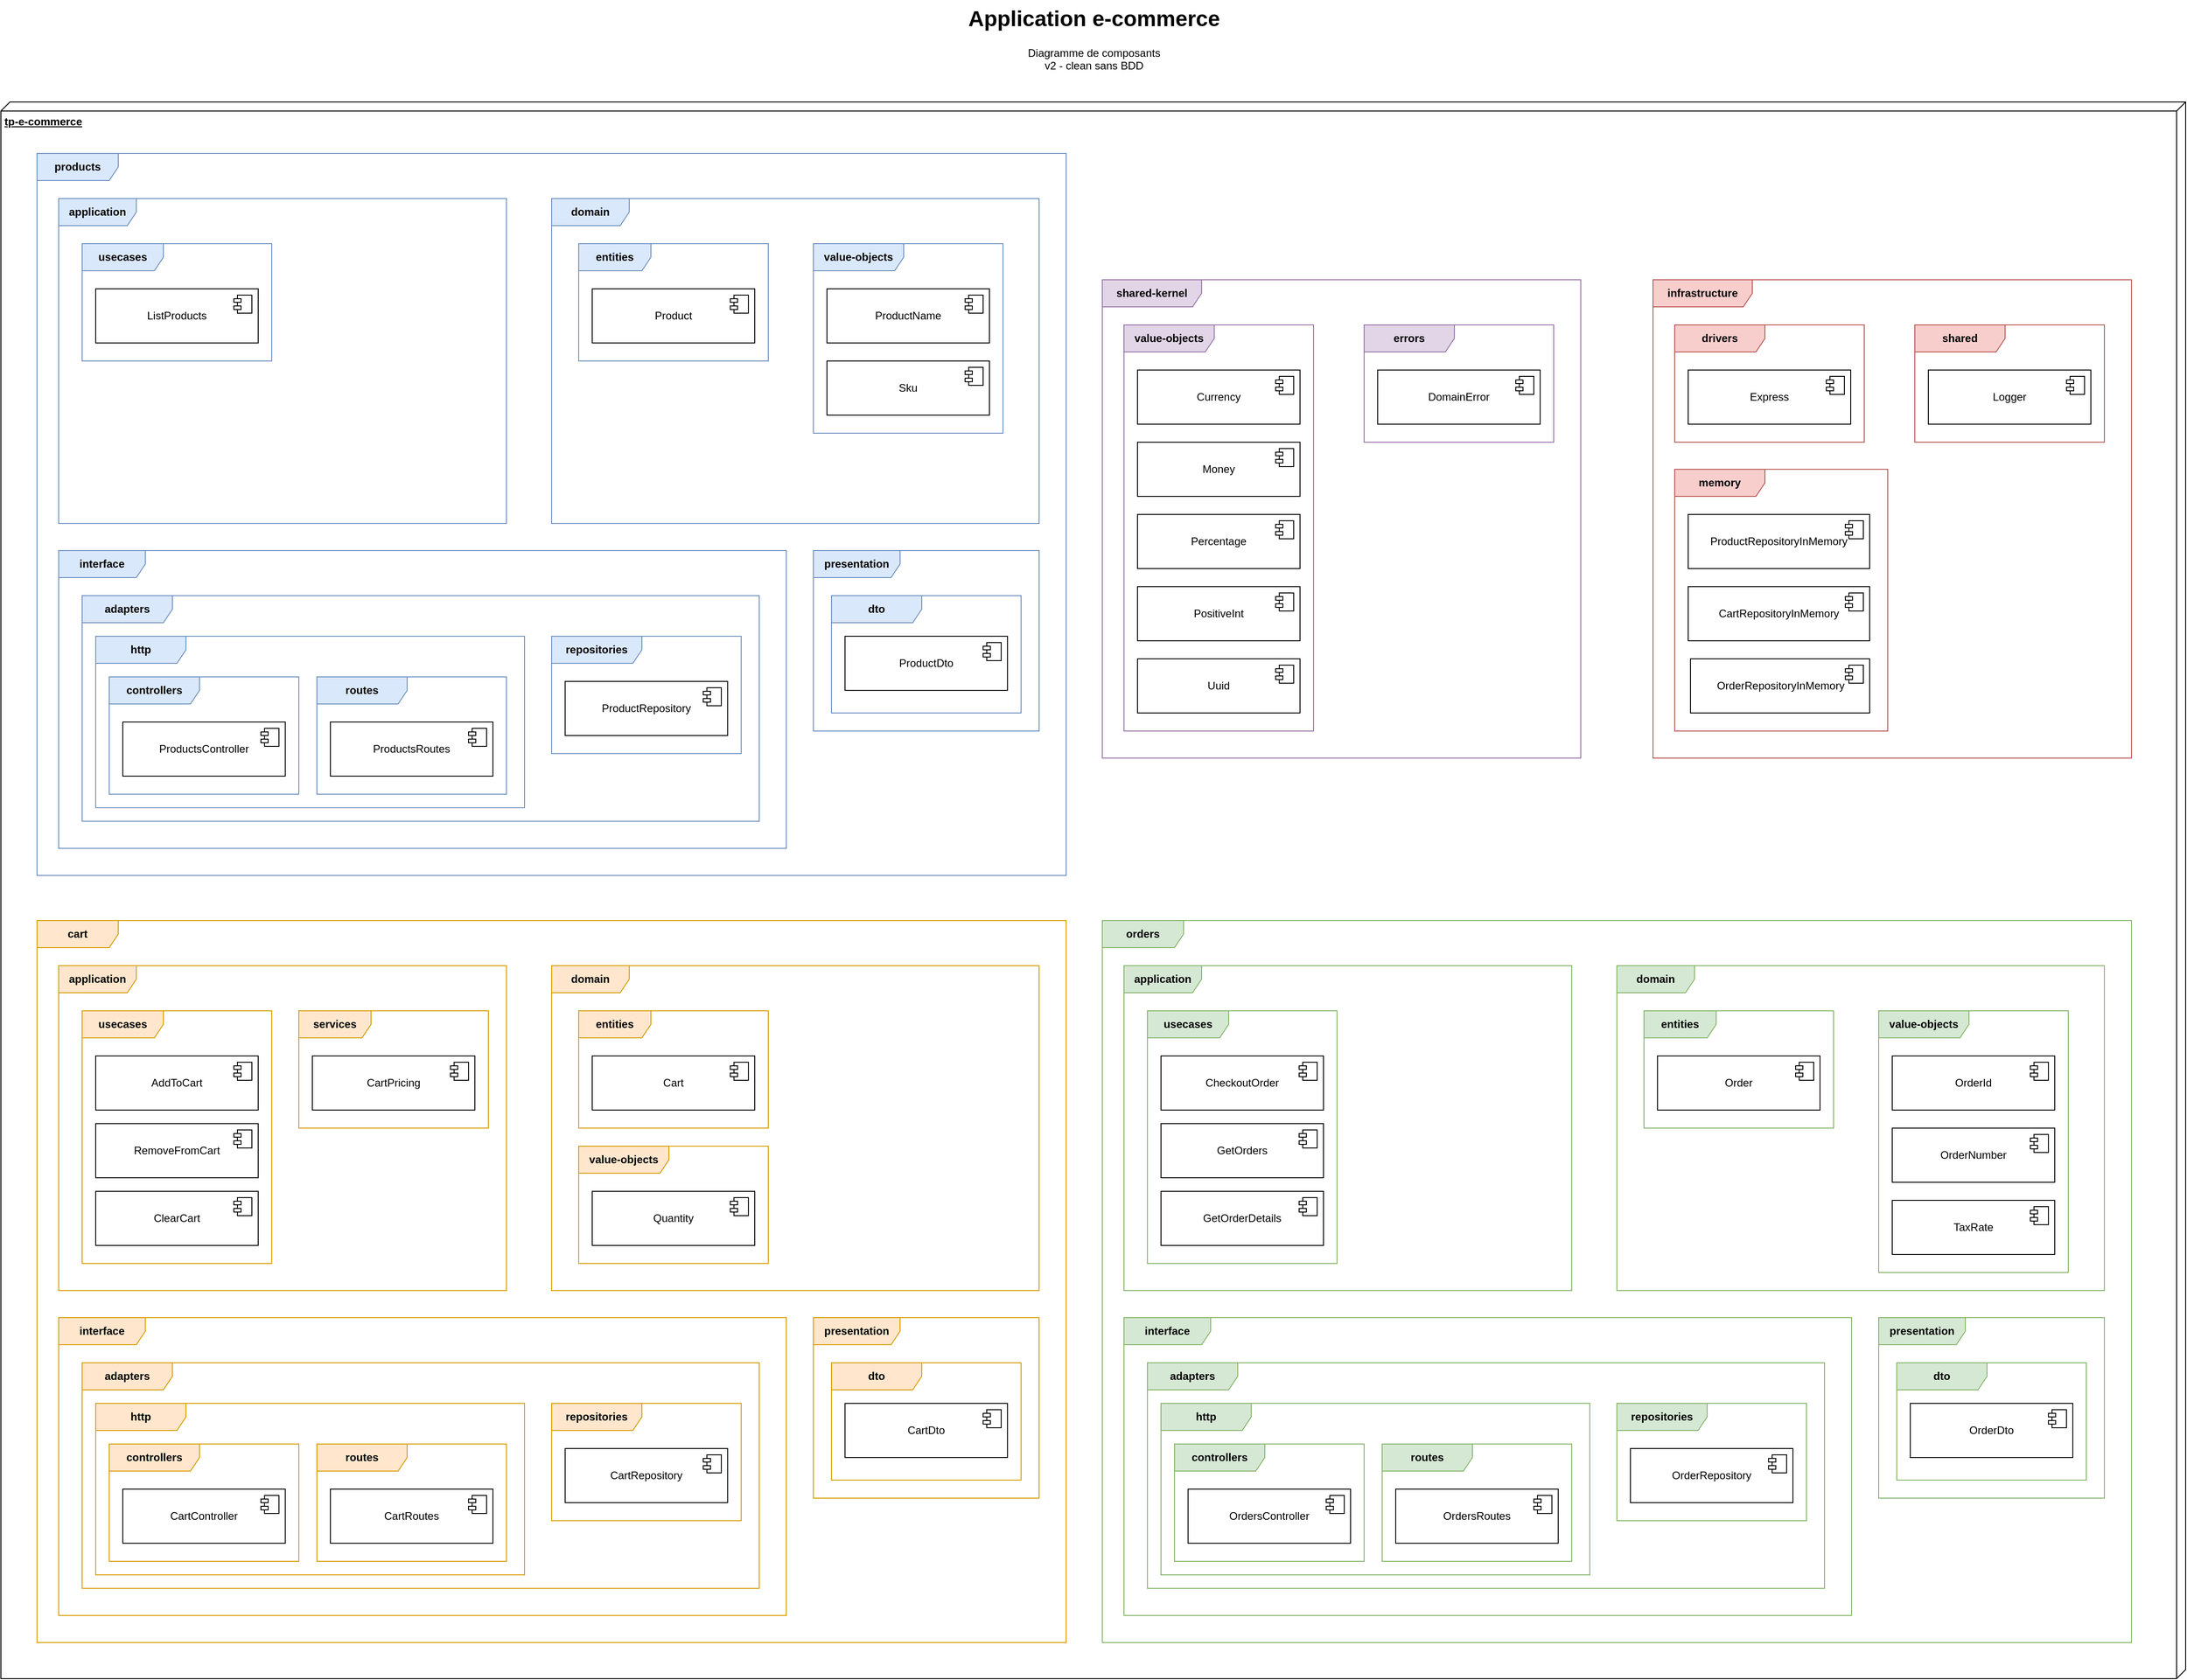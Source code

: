 <mxfile version="28.1.2">
  <diagram name="Page-1" id="_SwwrLTQsyD0Fj5lO8iF">
    <mxGraphModel dx="1527" dy="987" grid="1" gridSize="10" guides="1" tooltips="1" connect="1" arrows="1" fold="1" page="1" pageScale="1" pageWidth="827" pageHeight="1169" math="0" shadow="0">
      <root>
        <mxCell id="0" />
        <mxCell id="1" parent="0" />
        <mxCell id="7GvROdGBeF6tqrjPkgx6-1" value="&lt;h1 style=&quot;margin-top: 0px;&quot;&gt;Application e-commerce&lt;/h1&gt;&lt;p&gt;Diagramme de composants&lt;br&gt;v2 - clean sans BDD&lt;/p&gt;" style="text;html=1;whiteSpace=wrap;overflow=hidden;rounded=0;align=center;" parent="1" vertex="1">
          <mxGeometry x="1093" y="10" width="296" height="100" as="geometry" />
        </mxCell>
        <mxCell id="7GvROdGBeF6tqrjPkgx6-2" value="&lt;b&gt;tp-e-commerce&lt;/b&gt;" style="verticalAlign=top;align=left;spacingTop=8;spacingLeft=2;spacingRight=12;shape=cube;size=10;direction=south;fontStyle=4;html=1;whiteSpace=wrap;" parent="1" vertex="1">
          <mxGeometry x="30" y="123" width="2420" height="1747" as="geometry" />
        </mxCell>
        <mxCell id="7GvROdGBeF6tqrjPkgx6-5" value="&lt;b&gt;products&lt;/b&gt;" style="shape=umlFrame;whiteSpace=wrap;html=1;pointerEvents=0;width=90;height=30;fillColor=#dae8fc;strokeColor=#6c8ebf;" parent="1" vertex="1">
          <mxGeometry x="70" y="180" width="1140" height="800" as="geometry" />
        </mxCell>
        <mxCell id="7GvROdGBeF6tqrjPkgx6-41" value="&lt;b&gt;application&lt;/b&gt;" style="shape=umlFrame;whiteSpace=wrap;html=1;pointerEvents=0;width=86;height=30;fillColor=#dae8fc;strokeColor=#6c8ebf;" parent="1" vertex="1">
          <mxGeometry x="94" y="230" width="496" height="360" as="geometry" />
        </mxCell>
        <mxCell id="7GvROdGBeF6tqrjPkgx6-44" value="&lt;b&gt;usecases&lt;/b&gt;" style="shape=umlFrame;whiteSpace=wrap;html=1;pointerEvents=0;width=90;height=30;fillColor=#dae8fc;strokeColor=#6c8ebf;" parent="1" vertex="1">
          <mxGeometry x="120" y="280" width="210" height="130" as="geometry" />
        </mxCell>
        <mxCell id="7GvROdGBeF6tqrjPkgx6-53" value="ListProducts" style="html=1;dropTarget=0;whiteSpace=wrap;" parent="1" vertex="1">
          <mxGeometry x="135" y="330" width="180" height="60" as="geometry" />
        </mxCell>
        <mxCell id="7GvROdGBeF6tqrjPkgx6-54" value="" style="shape=module;jettyWidth=8;jettyHeight=4;" parent="7GvROdGBeF6tqrjPkgx6-53" vertex="1">
          <mxGeometry x="1" width="20" height="20" relative="1" as="geometry">
            <mxPoint x="-27" y="7" as="offset" />
          </mxGeometry>
        </mxCell>
        <mxCell id="OjcOxmT1LdW2MqjVC4tX-5" value="&lt;b&gt;domain&lt;/b&gt;" style="shape=umlFrame;whiteSpace=wrap;html=1;pointerEvents=0;width=86;height=30;fillColor=#dae8fc;strokeColor=#6c8ebf;" vertex="1" parent="1">
          <mxGeometry x="640" y="230" width="540" height="360" as="geometry" />
        </mxCell>
        <mxCell id="OjcOxmT1LdW2MqjVC4tX-6" value="&lt;b&gt;entities&lt;/b&gt;" style="shape=umlFrame;whiteSpace=wrap;html=1;pointerEvents=0;width=80;height=30;fillColor=#dae8fc;strokeColor=#6c8ebf;" vertex="1" parent="1">
          <mxGeometry x="670" y="280" width="210" height="130" as="geometry" />
        </mxCell>
        <mxCell id="OjcOxmT1LdW2MqjVC4tX-7" value="Product" style="html=1;dropTarget=0;whiteSpace=wrap;" vertex="1" parent="1">
          <mxGeometry x="685" y="330" width="180" height="60" as="geometry" />
        </mxCell>
        <mxCell id="OjcOxmT1LdW2MqjVC4tX-8" value="" style="shape=module;jettyWidth=8;jettyHeight=4;" vertex="1" parent="OjcOxmT1LdW2MqjVC4tX-7">
          <mxGeometry x="1" width="20" height="20" relative="1" as="geometry">
            <mxPoint x="-27" y="7" as="offset" />
          </mxGeometry>
        </mxCell>
        <mxCell id="OjcOxmT1LdW2MqjVC4tX-9" value="&lt;b&gt;value-objects&lt;/b&gt;" style="shape=umlFrame;whiteSpace=wrap;html=1;pointerEvents=0;width=100;height=30;fillColor=#dae8fc;strokeColor=#6c8ebf;" vertex="1" parent="1">
          <mxGeometry x="930" y="280" width="210" height="210" as="geometry" />
        </mxCell>
        <mxCell id="OjcOxmT1LdW2MqjVC4tX-10" value="ProductName" style="html=1;dropTarget=0;whiteSpace=wrap;" vertex="1" parent="1">
          <mxGeometry x="945" y="330" width="180" height="60" as="geometry" />
        </mxCell>
        <mxCell id="OjcOxmT1LdW2MqjVC4tX-11" value="" style="shape=module;jettyWidth=8;jettyHeight=4;" vertex="1" parent="OjcOxmT1LdW2MqjVC4tX-10">
          <mxGeometry x="1" width="20" height="20" relative="1" as="geometry">
            <mxPoint x="-27" y="7" as="offset" />
          </mxGeometry>
        </mxCell>
        <mxCell id="OjcOxmT1LdW2MqjVC4tX-12" value="&lt;b&gt;interface&lt;/b&gt;" style="shape=umlFrame;whiteSpace=wrap;html=1;pointerEvents=0;width=96;height=30;fillColor=#dae8fc;strokeColor=#6c8ebf;" vertex="1" parent="1">
          <mxGeometry x="94" y="620" width="806" height="330" as="geometry" />
        </mxCell>
        <mxCell id="OjcOxmT1LdW2MqjVC4tX-13" value="&lt;b&gt;adapters&lt;/b&gt;" style="shape=umlFrame;whiteSpace=wrap;html=1;pointerEvents=0;width=100;height=30;fillColor=#dae8fc;strokeColor=#6c8ebf;" vertex="1" parent="1">
          <mxGeometry x="120" y="670" width="750" height="250" as="geometry" />
        </mxCell>
        <mxCell id="OjcOxmT1LdW2MqjVC4tX-14" value="&lt;b&gt;http&lt;/b&gt;" style="shape=umlFrame;whiteSpace=wrap;html=1;pointerEvents=0;width=100;height=30;fillColor=#dae8fc;strokeColor=#6c8ebf;" vertex="1" parent="1">
          <mxGeometry x="135" y="715" width="475" height="190" as="geometry" />
        </mxCell>
        <mxCell id="OjcOxmT1LdW2MqjVC4tX-15" value="&lt;b&gt;repositories&lt;/b&gt;" style="shape=umlFrame;whiteSpace=wrap;html=1;pointerEvents=0;width=100;height=30;fillColor=#dae8fc;strokeColor=#6c8ebf;" vertex="1" parent="1">
          <mxGeometry x="640" y="715" width="210" height="130" as="geometry" />
        </mxCell>
        <mxCell id="OjcOxmT1LdW2MqjVC4tX-16" value="ProductRepository" style="html=1;dropTarget=0;whiteSpace=wrap;" vertex="1" parent="1">
          <mxGeometry x="655" y="765" width="180" height="60" as="geometry" />
        </mxCell>
        <mxCell id="OjcOxmT1LdW2MqjVC4tX-17" value="" style="shape=module;jettyWidth=8;jettyHeight=4;" vertex="1" parent="OjcOxmT1LdW2MqjVC4tX-16">
          <mxGeometry x="1" width="20" height="20" relative="1" as="geometry">
            <mxPoint x="-27" y="7" as="offset" />
          </mxGeometry>
        </mxCell>
        <mxCell id="OjcOxmT1LdW2MqjVC4tX-18" value="&lt;b&gt;controllers&lt;/b&gt;" style="shape=umlFrame;whiteSpace=wrap;html=1;pointerEvents=0;width=100;height=30;fillColor=#dae8fc;strokeColor=#6c8ebf;" vertex="1" parent="1">
          <mxGeometry x="150" y="760" width="210" height="130" as="geometry" />
        </mxCell>
        <mxCell id="OjcOxmT1LdW2MqjVC4tX-19" value="ProductsController" style="html=1;dropTarget=0;whiteSpace=wrap;" vertex="1" parent="1">
          <mxGeometry x="165" y="810" width="180" height="60" as="geometry" />
        </mxCell>
        <mxCell id="OjcOxmT1LdW2MqjVC4tX-20" value="" style="shape=module;jettyWidth=8;jettyHeight=4;" vertex="1" parent="OjcOxmT1LdW2MqjVC4tX-19">
          <mxGeometry x="1" width="20" height="20" relative="1" as="geometry">
            <mxPoint x="-27" y="7" as="offset" />
          </mxGeometry>
        </mxCell>
        <mxCell id="OjcOxmT1LdW2MqjVC4tX-21" value="&lt;b&gt;routes&lt;/b&gt;" style="shape=umlFrame;whiteSpace=wrap;html=1;pointerEvents=0;width=100;height=30;fillColor=#dae8fc;strokeColor=#6c8ebf;" vertex="1" parent="1">
          <mxGeometry x="380" y="760" width="210" height="130" as="geometry" />
        </mxCell>
        <mxCell id="OjcOxmT1LdW2MqjVC4tX-22" value="ProductsRoutes" style="html=1;dropTarget=0;whiteSpace=wrap;" vertex="1" parent="1">
          <mxGeometry x="395" y="810" width="180" height="60" as="geometry" />
        </mxCell>
        <mxCell id="OjcOxmT1LdW2MqjVC4tX-23" value="" style="shape=module;jettyWidth=8;jettyHeight=4;" vertex="1" parent="OjcOxmT1LdW2MqjVC4tX-22">
          <mxGeometry x="1" width="20" height="20" relative="1" as="geometry">
            <mxPoint x="-27" y="7" as="offset" />
          </mxGeometry>
        </mxCell>
        <mxCell id="OjcOxmT1LdW2MqjVC4tX-24" value="&lt;b&gt;presentation&lt;/b&gt;" style="shape=umlFrame;whiteSpace=wrap;html=1;pointerEvents=0;width=96;height=30;fillColor=#dae8fc;strokeColor=#6c8ebf;" vertex="1" parent="1">
          <mxGeometry x="930" y="620" width="250" height="200" as="geometry" />
        </mxCell>
        <mxCell id="OjcOxmT1LdW2MqjVC4tX-25" value="&lt;b&gt;dto&lt;/b&gt;" style="shape=umlFrame;whiteSpace=wrap;html=1;pointerEvents=0;width=100;height=30;fillColor=#dae8fc;strokeColor=#6c8ebf;" vertex="1" parent="1">
          <mxGeometry x="950" y="670" width="210" height="130" as="geometry" />
        </mxCell>
        <mxCell id="OjcOxmT1LdW2MqjVC4tX-26" value="ProductDto" style="html=1;dropTarget=0;whiteSpace=wrap;" vertex="1" parent="1">
          <mxGeometry x="965" y="715" width="180" height="60" as="geometry" />
        </mxCell>
        <mxCell id="OjcOxmT1LdW2MqjVC4tX-27" value="" style="shape=module;jettyWidth=8;jettyHeight=4;" vertex="1" parent="OjcOxmT1LdW2MqjVC4tX-26">
          <mxGeometry x="1" width="20" height="20" relative="1" as="geometry">
            <mxPoint x="-27" y="7" as="offset" />
          </mxGeometry>
        </mxCell>
        <mxCell id="OjcOxmT1LdW2MqjVC4tX-28" value="&lt;b&gt;cart&lt;/b&gt;" style="shape=umlFrame;whiteSpace=wrap;html=1;pointerEvents=0;width=90;height=30;fillColor=#ffe6cc;strokeColor=#d79b00;" vertex="1" parent="1">
          <mxGeometry x="70" y="1030" width="1140" height="800" as="geometry" />
        </mxCell>
        <mxCell id="OjcOxmT1LdW2MqjVC4tX-29" value="&lt;b&gt;application&lt;/b&gt;" style="shape=umlFrame;whiteSpace=wrap;html=1;pointerEvents=0;width=86;height=30;fillColor=#ffe6cc;strokeColor=#d79b00;" vertex="1" parent="1">
          <mxGeometry x="94" y="1080" width="496" height="360" as="geometry" />
        </mxCell>
        <mxCell id="OjcOxmT1LdW2MqjVC4tX-30" value="&lt;b&gt;services&lt;/b&gt;" style="shape=umlFrame;whiteSpace=wrap;html=1;pointerEvents=0;width=80;height=30;fillColor=#ffe6cc;strokeColor=#d79b00;" vertex="1" parent="1">
          <mxGeometry x="360" y="1130" width="210" height="130" as="geometry" />
        </mxCell>
        <mxCell id="OjcOxmT1LdW2MqjVC4tX-31" value="&lt;b&gt;usecases&lt;/b&gt;" style="shape=umlFrame;whiteSpace=wrap;html=1;pointerEvents=0;width=90;height=30;fillColor=#ffe6cc;strokeColor=#d79b00;" vertex="1" parent="1">
          <mxGeometry x="120" y="1130" width="210" height="280" as="geometry" />
        </mxCell>
        <mxCell id="OjcOxmT1LdW2MqjVC4tX-32" value="CartPricing" style="html=1;dropTarget=0;whiteSpace=wrap;" vertex="1" parent="1">
          <mxGeometry x="375" y="1180" width="180" height="60" as="geometry" />
        </mxCell>
        <mxCell id="OjcOxmT1LdW2MqjVC4tX-33" value="" style="shape=module;jettyWidth=8;jettyHeight=4;" vertex="1" parent="OjcOxmT1LdW2MqjVC4tX-32">
          <mxGeometry x="1" width="20" height="20" relative="1" as="geometry">
            <mxPoint x="-27" y="7" as="offset" />
          </mxGeometry>
        </mxCell>
        <mxCell id="OjcOxmT1LdW2MqjVC4tX-34" value="AddToCart" style="html=1;dropTarget=0;whiteSpace=wrap;" vertex="1" parent="1">
          <mxGeometry x="135" y="1180" width="180" height="60" as="geometry" />
        </mxCell>
        <mxCell id="OjcOxmT1LdW2MqjVC4tX-35" value="" style="shape=module;jettyWidth=8;jettyHeight=4;" vertex="1" parent="OjcOxmT1LdW2MqjVC4tX-34">
          <mxGeometry x="1" width="20" height="20" relative="1" as="geometry">
            <mxPoint x="-27" y="7" as="offset" />
          </mxGeometry>
        </mxCell>
        <mxCell id="OjcOxmT1LdW2MqjVC4tX-36" value="RemoveFromCart" style="html=1;dropTarget=0;whiteSpace=wrap;" vertex="1" parent="1">
          <mxGeometry x="135" y="1255" width="180" height="60" as="geometry" />
        </mxCell>
        <mxCell id="OjcOxmT1LdW2MqjVC4tX-37" value="" style="shape=module;jettyWidth=8;jettyHeight=4;" vertex="1" parent="OjcOxmT1LdW2MqjVC4tX-36">
          <mxGeometry x="1" width="20" height="20" relative="1" as="geometry">
            <mxPoint x="-27" y="7" as="offset" />
          </mxGeometry>
        </mxCell>
        <mxCell id="OjcOxmT1LdW2MqjVC4tX-38" value="ClearCart" style="html=1;dropTarget=0;whiteSpace=wrap;" vertex="1" parent="1">
          <mxGeometry x="135" y="1330" width="180" height="60" as="geometry" />
        </mxCell>
        <mxCell id="OjcOxmT1LdW2MqjVC4tX-39" value="" style="shape=module;jettyWidth=8;jettyHeight=4;" vertex="1" parent="OjcOxmT1LdW2MqjVC4tX-38">
          <mxGeometry x="1" width="20" height="20" relative="1" as="geometry">
            <mxPoint x="-27" y="7" as="offset" />
          </mxGeometry>
        </mxCell>
        <mxCell id="OjcOxmT1LdW2MqjVC4tX-40" value="&lt;b&gt;domain&lt;/b&gt;" style="shape=umlFrame;whiteSpace=wrap;html=1;pointerEvents=0;width=86;height=30;fillColor=#ffe6cc;strokeColor=#d79b00;" vertex="1" parent="1">
          <mxGeometry x="640" y="1080" width="540" height="360" as="geometry" />
        </mxCell>
        <mxCell id="OjcOxmT1LdW2MqjVC4tX-41" value="&lt;b&gt;entities&lt;/b&gt;" style="shape=umlFrame;whiteSpace=wrap;html=1;pointerEvents=0;width=80;height=30;fillColor=#ffe6cc;strokeColor=#d79b00;" vertex="1" parent="1">
          <mxGeometry x="670" y="1130" width="210" height="130" as="geometry" />
        </mxCell>
        <mxCell id="OjcOxmT1LdW2MqjVC4tX-42" value="Cart" style="html=1;dropTarget=0;whiteSpace=wrap;" vertex="1" parent="1">
          <mxGeometry x="685" y="1180" width="180" height="60" as="geometry" />
        </mxCell>
        <mxCell id="OjcOxmT1LdW2MqjVC4tX-43" value="" style="shape=module;jettyWidth=8;jettyHeight=4;" vertex="1" parent="OjcOxmT1LdW2MqjVC4tX-42">
          <mxGeometry x="1" width="20" height="20" relative="1" as="geometry">
            <mxPoint x="-27" y="7" as="offset" />
          </mxGeometry>
        </mxCell>
        <mxCell id="OjcOxmT1LdW2MqjVC4tX-44" value="&lt;b&gt;value-objects&lt;/b&gt;" style="shape=umlFrame;whiteSpace=wrap;html=1;pointerEvents=0;width=100;height=30;fillColor=#ffe6cc;strokeColor=#d79b00;" vertex="1" parent="1">
          <mxGeometry x="670" y="1280" width="210" height="130" as="geometry" />
        </mxCell>
        <mxCell id="OjcOxmT1LdW2MqjVC4tX-45" value="Quantity" style="html=1;dropTarget=0;whiteSpace=wrap;" vertex="1" parent="1">
          <mxGeometry x="685" y="1330" width="180" height="60" as="geometry" />
        </mxCell>
        <mxCell id="OjcOxmT1LdW2MqjVC4tX-46" value="" style="shape=module;jettyWidth=8;jettyHeight=4;" vertex="1" parent="OjcOxmT1LdW2MqjVC4tX-45">
          <mxGeometry x="1" width="20" height="20" relative="1" as="geometry">
            <mxPoint x="-27" y="7" as="offset" />
          </mxGeometry>
        </mxCell>
        <mxCell id="OjcOxmT1LdW2MqjVC4tX-47" value="&lt;b&gt;interface&lt;/b&gt;" style="shape=umlFrame;whiteSpace=wrap;html=1;pointerEvents=0;width=96;height=30;fillColor=#ffe6cc;strokeColor=#d79b00;" vertex="1" parent="1">
          <mxGeometry x="94" y="1470" width="806" height="330" as="geometry" />
        </mxCell>
        <mxCell id="OjcOxmT1LdW2MqjVC4tX-48" value="&lt;b&gt;adapters&lt;/b&gt;" style="shape=umlFrame;whiteSpace=wrap;html=1;pointerEvents=0;width=100;height=30;fillColor=#ffe6cc;strokeColor=#d79b00;" vertex="1" parent="1">
          <mxGeometry x="120" y="1520" width="750" height="250" as="geometry" />
        </mxCell>
        <mxCell id="OjcOxmT1LdW2MqjVC4tX-49" value="&lt;b&gt;http&lt;/b&gt;" style="shape=umlFrame;whiteSpace=wrap;html=1;pointerEvents=0;width=100;height=30;fillColor=#ffe6cc;strokeColor=#d79b00;" vertex="1" parent="1">
          <mxGeometry x="135" y="1565" width="475" height="190" as="geometry" />
        </mxCell>
        <mxCell id="OjcOxmT1LdW2MqjVC4tX-50" value="&lt;b&gt;repositories&lt;/b&gt;" style="shape=umlFrame;whiteSpace=wrap;html=1;pointerEvents=0;width=100;height=30;fillColor=#ffe6cc;strokeColor=#d79b00;" vertex="1" parent="1">
          <mxGeometry x="640" y="1565" width="210" height="130" as="geometry" />
        </mxCell>
        <mxCell id="OjcOxmT1LdW2MqjVC4tX-51" value="CartRepository" style="html=1;dropTarget=0;whiteSpace=wrap;" vertex="1" parent="1">
          <mxGeometry x="655" y="1615" width="180" height="60" as="geometry" />
        </mxCell>
        <mxCell id="OjcOxmT1LdW2MqjVC4tX-52" value="" style="shape=module;jettyWidth=8;jettyHeight=4;" vertex="1" parent="OjcOxmT1LdW2MqjVC4tX-51">
          <mxGeometry x="1" width="20" height="20" relative="1" as="geometry">
            <mxPoint x="-27" y="7" as="offset" />
          </mxGeometry>
        </mxCell>
        <mxCell id="OjcOxmT1LdW2MqjVC4tX-53" value="&lt;b&gt;controllers&lt;/b&gt;" style="shape=umlFrame;whiteSpace=wrap;html=1;pointerEvents=0;width=100;height=30;fillColor=#ffe6cc;strokeColor=#d79b00;" vertex="1" parent="1">
          <mxGeometry x="150" y="1610" width="210" height="130" as="geometry" />
        </mxCell>
        <mxCell id="OjcOxmT1LdW2MqjVC4tX-54" value="CartController" style="html=1;dropTarget=0;whiteSpace=wrap;" vertex="1" parent="1">
          <mxGeometry x="165" y="1660" width="180" height="60" as="geometry" />
        </mxCell>
        <mxCell id="OjcOxmT1LdW2MqjVC4tX-55" value="" style="shape=module;jettyWidth=8;jettyHeight=4;" vertex="1" parent="OjcOxmT1LdW2MqjVC4tX-54">
          <mxGeometry x="1" width="20" height="20" relative="1" as="geometry">
            <mxPoint x="-27" y="7" as="offset" />
          </mxGeometry>
        </mxCell>
        <mxCell id="OjcOxmT1LdW2MqjVC4tX-56" value="&lt;b&gt;routes&lt;/b&gt;" style="shape=umlFrame;whiteSpace=wrap;html=1;pointerEvents=0;width=100;height=30;fillColor=#ffe6cc;strokeColor=#d79b00;" vertex="1" parent="1">
          <mxGeometry x="380" y="1610" width="210" height="130" as="geometry" />
        </mxCell>
        <mxCell id="OjcOxmT1LdW2MqjVC4tX-57" value="CartRoutes" style="html=1;dropTarget=0;whiteSpace=wrap;" vertex="1" parent="1">
          <mxGeometry x="395" y="1660" width="180" height="60" as="geometry" />
        </mxCell>
        <mxCell id="OjcOxmT1LdW2MqjVC4tX-58" value="" style="shape=module;jettyWidth=8;jettyHeight=4;" vertex="1" parent="OjcOxmT1LdW2MqjVC4tX-57">
          <mxGeometry x="1" width="20" height="20" relative="1" as="geometry">
            <mxPoint x="-27" y="7" as="offset" />
          </mxGeometry>
        </mxCell>
        <mxCell id="OjcOxmT1LdW2MqjVC4tX-59" value="&lt;b&gt;presentation&lt;/b&gt;" style="shape=umlFrame;whiteSpace=wrap;html=1;pointerEvents=0;width=96;height=30;fillColor=#ffe6cc;strokeColor=#d79b00;" vertex="1" parent="1">
          <mxGeometry x="930" y="1470" width="250" height="200" as="geometry" />
        </mxCell>
        <mxCell id="OjcOxmT1LdW2MqjVC4tX-60" value="&lt;b&gt;dto&lt;/b&gt;" style="shape=umlFrame;whiteSpace=wrap;html=1;pointerEvents=0;width=100;height=30;fillColor=#ffe6cc;strokeColor=#d79b00;" vertex="1" parent="1">
          <mxGeometry x="950" y="1520" width="210" height="130" as="geometry" />
        </mxCell>
        <mxCell id="OjcOxmT1LdW2MqjVC4tX-61" value="CartDto" style="html=1;dropTarget=0;whiteSpace=wrap;" vertex="1" parent="1">
          <mxGeometry x="965" y="1565" width="180" height="60" as="geometry" />
        </mxCell>
        <mxCell id="OjcOxmT1LdW2MqjVC4tX-62" value="" style="shape=module;jettyWidth=8;jettyHeight=4;" vertex="1" parent="OjcOxmT1LdW2MqjVC4tX-61">
          <mxGeometry x="1" width="20" height="20" relative="1" as="geometry">
            <mxPoint x="-27" y="7" as="offset" />
          </mxGeometry>
        </mxCell>
        <mxCell id="OjcOxmT1LdW2MqjVC4tX-63" value="Sku" style="html=1;dropTarget=0;whiteSpace=wrap;" vertex="1" parent="1">
          <mxGeometry x="945" y="410" width="180" height="60" as="geometry" />
        </mxCell>
        <mxCell id="OjcOxmT1LdW2MqjVC4tX-64" value="" style="shape=module;jettyWidth=8;jettyHeight=4;" vertex="1" parent="OjcOxmT1LdW2MqjVC4tX-63">
          <mxGeometry x="1" width="20" height="20" relative="1" as="geometry">
            <mxPoint x="-27" y="7" as="offset" />
          </mxGeometry>
        </mxCell>
        <mxCell id="OjcOxmT1LdW2MqjVC4tX-65" value="&lt;b&gt;orders&lt;/b&gt;" style="shape=umlFrame;whiteSpace=wrap;html=1;pointerEvents=0;width=90;height=30;fillColor=#d5e8d4;strokeColor=#82b366;" vertex="1" parent="1">
          <mxGeometry x="1250" y="1030" width="1140" height="800" as="geometry" />
        </mxCell>
        <mxCell id="OjcOxmT1LdW2MqjVC4tX-66" value="&lt;b&gt;application&lt;/b&gt;" style="shape=umlFrame;whiteSpace=wrap;html=1;pointerEvents=0;width=86;height=30;fillColor=#d5e8d4;strokeColor=#82b366;" vertex="1" parent="1">
          <mxGeometry x="1274" y="1080" width="496" height="360" as="geometry" />
        </mxCell>
        <mxCell id="OjcOxmT1LdW2MqjVC4tX-68" value="&lt;b&gt;usecases&lt;/b&gt;" style="shape=umlFrame;whiteSpace=wrap;html=1;pointerEvents=0;width=90;height=30;fillColor=#d5e8d4;strokeColor=#82b366;" vertex="1" parent="1">
          <mxGeometry x="1300" y="1130" width="210" height="280" as="geometry" />
        </mxCell>
        <mxCell id="OjcOxmT1LdW2MqjVC4tX-71" value="CheckoutOrder" style="html=1;dropTarget=0;whiteSpace=wrap;fillColor=none;strokeColor=default;" vertex="1" parent="1">
          <mxGeometry x="1315" y="1180" width="180" height="60" as="geometry" />
        </mxCell>
        <mxCell id="OjcOxmT1LdW2MqjVC4tX-72" value="" style="shape=module;jettyWidth=8;jettyHeight=4;" vertex="1" parent="OjcOxmT1LdW2MqjVC4tX-71">
          <mxGeometry x="1" width="20" height="20" relative="1" as="geometry">
            <mxPoint x="-27" y="7" as="offset" />
          </mxGeometry>
        </mxCell>
        <mxCell id="OjcOxmT1LdW2MqjVC4tX-73" value="GetOrders" style="html=1;dropTarget=0;whiteSpace=wrap;fillColor=none;strokeColor=default;" vertex="1" parent="1">
          <mxGeometry x="1315" y="1255" width="180" height="60" as="geometry" />
        </mxCell>
        <mxCell id="OjcOxmT1LdW2MqjVC4tX-74" value="" style="shape=module;jettyWidth=8;jettyHeight=4;" vertex="1" parent="OjcOxmT1LdW2MqjVC4tX-73">
          <mxGeometry x="1" width="20" height="20" relative="1" as="geometry">
            <mxPoint x="-27" y="7" as="offset" />
          </mxGeometry>
        </mxCell>
        <mxCell id="OjcOxmT1LdW2MqjVC4tX-75" value="GetOrderDetails" style="html=1;dropTarget=0;whiteSpace=wrap;fillColor=none;strokeColor=default;" vertex="1" parent="1">
          <mxGeometry x="1315" y="1330" width="180" height="60" as="geometry" />
        </mxCell>
        <mxCell id="OjcOxmT1LdW2MqjVC4tX-76" value="" style="shape=module;jettyWidth=8;jettyHeight=4;" vertex="1" parent="OjcOxmT1LdW2MqjVC4tX-75">
          <mxGeometry x="1" width="20" height="20" relative="1" as="geometry">
            <mxPoint x="-27" y="7" as="offset" />
          </mxGeometry>
        </mxCell>
        <mxCell id="OjcOxmT1LdW2MqjVC4tX-77" value="&lt;b&gt;domain&lt;/b&gt;" style="shape=umlFrame;whiteSpace=wrap;html=1;pointerEvents=0;width=86;height=30;fillColor=#d5e8d4;strokeColor=#82b366;" vertex="1" parent="1">
          <mxGeometry x="1820" y="1080" width="540" height="360" as="geometry" />
        </mxCell>
        <mxCell id="OjcOxmT1LdW2MqjVC4tX-78" value="&lt;b&gt;entities&lt;/b&gt;" style="shape=umlFrame;whiteSpace=wrap;html=1;pointerEvents=0;width=80;height=30;fillColor=#d5e8d4;strokeColor=#82b366;" vertex="1" parent="1">
          <mxGeometry x="1850" y="1130" width="210" height="130" as="geometry" />
        </mxCell>
        <mxCell id="OjcOxmT1LdW2MqjVC4tX-79" value="Order" style="html=1;dropTarget=0;whiteSpace=wrap;fillColor=none;strokeColor=default;" vertex="1" parent="1">
          <mxGeometry x="1865" y="1180" width="180" height="60" as="geometry" />
        </mxCell>
        <mxCell id="OjcOxmT1LdW2MqjVC4tX-80" value="" style="shape=module;jettyWidth=8;jettyHeight=4;" vertex="1" parent="OjcOxmT1LdW2MqjVC4tX-79">
          <mxGeometry x="1" width="20" height="20" relative="1" as="geometry">
            <mxPoint x="-27" y="7" as="offset" />
          </mxGeometry>
        </mxCell>
        <mxCell id="OjcOxmT1LdW2MqjVC4tX-81" value="&lt;b&gt;value-objects&lt;/b&gt;" style="shape=umlFrame;whiteSpace=wrap;html=1;pointerEvents=0;width=100;height=30;fillColor=#d5e8d4;strokeColor=#82b366;" vertex="1" parent="1">
          <mxGeometry x="2110" y="1130" width="210" height="290" as="geometry" />
        </mxCell>
        <mxCell id="OjcOxmT1LdW2MqjVC4tX-82" value="OrderId" style="html=1;dropTarget=0;whiteSpace=wrap;fillColor=none;strokeColor=default;" vertex="1" parent="1">
          <mxGeometry x="2125" y="1180" width="180" height="60" as="geometry" />
        </mxCell>
        <mxCell id="OjcOxmT1LdW2MqjVC4tX-83" value="" style="shape=module;jettyWidth=8;jettyHeight=4;" vertex="1" parent="OjcOxmT1LdW2MqjVC4tX-82">
          <mxGeometry x="1" width="20" height="20" relative="1" as="geometry">
            <mxPoint x="-27" y="7" as="offset" />
          </mxGeometry>
        </mxCell>
        <mxCell id="OjcOxmT1LdW2MqjVC4tX-84" value="&lt;b&gt;interface&lt;/b&gt;" style="shape=umlFrame;whiteSpace=wrap;html=1;pointerEvents=0;width=96;height=30;fillColor=#d5e8d4;strokeColor=#82b366;" vertex="1" parent="1">
          <mxGeometry x="1274" y="1470" width="806" height="330" as="geometry" />
        </mxCell>
        <mxCell id="OjcOxmT1LdW2MqjVC4tX-85" value="&lt;b&gt;adapters&lt;/b&gt;" style="shape=umlFrame;whiteSpace=wrap;html=1;pointerEvents=0;width=100;height=30;fillColor=#d5e8d4;strokeColor=#82b366;" vertex="1" parent="1">
          <mxGeometry x="1300" y="1520" width="750" height="250" as="geometry" />
        </mxCell>
        <mxCell id="OjcOxmT1LdW2MqjVC4tX-86" value="&lt;b&gt;http&lt;/b&gt;" style="shape=umlFrame;whiteSpace=wrap;html=1;pointerEvents=0;width=100;height=30;fillColor=#d5e8d4;strokeColor=#82b366;" vertex="1" parent="1">
          <mxGeometry x="1315" y="1565" width="475" height="190" as="geometry" />
        </mxCell>
        <mxCell id="OjcOxmT1LdW2MqjVC4tX-87" value="&lt;b&gt;repositories&lt;/b&gt;" style="shape=umlFrame;whiteSpace=wrap;html=1;pointerEvents=0;width=100;height=30;fillColor=#d5e8d4;strokeColor=#82b366;" vertex="1" parent="1">
          <mxGeometry x="1820" y="1565" width="210" height="130" as="geometry" />
        </mxCell>
        <mxCell id="OjcOxmT1LdW2MqjVC4tX-88" value="OrderRepository" style="html=1;dropTarget=0;whiteSpace=wrap;fillColor=none;strokeColor=default;" vertex="1" parent="1">
          <mxGeometry x="1835" y="1615" width="180" height="60" as="geometry" />
        </mxCell>
        <mxCell id="OjcOxmT1LdW2MqjVC4tX-89" value="" style="shape=module;jettyWidth=8;jettyHeight=4;" vertex="1" parent="OjcOxmT1LdW2MqjVC4tX-88">
          <mxGeometry x="1" width="20" height="20" relative="1" as="geometry">
            <mxPoint x="-27" y="7" as="offset" />
          </mxGeometry>
        </mxCell>
        <mxCell id="OjcOxmT1LdW2MqjVC4tX-90" value="&lt;b&gt;controllers&lt;/b&gt;" style="shape=umlFrame;whiteSpace=wrap;html=1;pointerEvents=0;width=100;height=30;fillColor=#d5e8d4;strokeColor=#82b366;" vertex="1" parent="1">
          <mxGeometry x="1330" y="1610" width="210" height="130" as="geometry" />
        </mxCell>
        <mxCell id="OjcOxmT1LdW2MqjVC4tX-91" value="OrdersController" style="html=1;dropTarget=0;whiteSpace=wrap;fillColor=none;strokeColor=default;" vertex="1" parent="1">
          <mxGeometry x="1345" y="1660" width="180" height="60" as="geometry" />
        </mxCell>
        <mxCell id="OjcOxmT1LdW2MqjVC4tX-92" value="" style="shape=module;jettyWidth=8;jettyHeight=4;" vertex="1" parent="OjcOxmT1LdW2MqjVC4tX-91">
          <mxGeometry x="1" width="20" height="20" relative="1" as="geometry">
            <mxPoint x="-27" y="7" as="offset" />
          </mxGeometry>
        </mxCell>
        <mxCell id="OjcOxmT1LdW2MqjVC4tX-93" value="&lt;b&gt;routes&lt;/b&gt;" style="shape=umlFrame;whiteSpace=wrap;html=1;pointerEvents=0;width=100;height=30;fillColor=#d5e8d4;strokeColor=#82b366;" vertex="1" parent="1">
          <mxGeometry x="1560" y="1610" width="210" height="130" as="geometry" />
        </mxCell>
        <mxCell id="OjcOxmT1LdW2MqjVC4tX-94" value="OrdersRoutes" style="html=1;dropTarget=0;whiteSpace=wrap;fillColor=none;strokeColor=default;" vertex="1" parent="1">
          <mxGeometry x="1575" y="1660" width="180" height="60" as="geometry" />
        </mxCell>
        <mxCell id="OjcOxmT1LdW2MqjVC4tX-95" value="" style="shape=module;jettyWidth=8;jettyHeight=4;" vertex="1" parent="OjcOxmT1LdW2MqjVC4tX-94">
          <mxGeometry x="1" width="20" height="20" relative="1" as="geometry">
            <mxPoint x="-27" y="7" as="offset" />
          </mxGeometry>
        </mxCell>
        <mxCell id="OjcOxmT1LdW2MqjVC4tX-96" value="&lt;b&gt;presentation&lt;/b&gt;" style="shape=umlFrame;whiteSpace=wrap;html=1;pointerEvents=0;width=96;height=30;fillColor=#d5e8d4;strokeColor=#82b366;" vertex="1" parent="1">
          <mxGeometry x="2110" y="1470" width="250" height="200" as="geometry" />
        </mxCell>
        <mxCell id="OjcOxmT1LdW2MqjVC4tX-97" value="&lt;b&gt;dto&lt;/b&gt;" style="shape=umlFrame;whiteSpace=wrap;html=1;pointerEvents=0;width=100;height=30;fillColor=#d5e8d4;strokeColor=#82b366;" vertex="1" parent="1">
          <mxGeometry x="2130" y="1520" width="210" height="130" as="geometry" />
        </mxCell>
        <mxCell id="OjcOxmT1LdW2MqjVC4tX-98" value="OrderDto" style="html=1;dropTarget=0;whiteSpace=wrap;fillColor=none;strokeColor=default;" vertex="1" parent="1">
          <mxGeometry x="2145" y="1565" width="180" height="60" as="geometry" />
        </mxCell>
        <mxCell id="OjcOxmT1LdW2MqjVC4tX-99" value="" style="shape=module;jettyWidth=8;jettyHeight=4;" vertex="1" parent="OjcOxmT1LdW2MqjVC4tX-98">
          <mxGeometry x="1" width="20" height="20" relative="1" as="geometry">
            <mxPoint x="-27" y="7" as="offset" />
          </mxGeometry>
        </mxCell>
        <mxCell id="OjcOxmT1LdW2MqjVC4tX-100" value="OrderNumber" style="html=1;dropTarget=0;whiteSpace=wrap;fillColor=none;strokeColor=default;" vertex="1" parent="1">
          <mxGeometry x="2125" y="1260" width="180" height="60" as="geometry" />
        </mxCell>
        <mxCell id="OjcOxmT1LdW2MqjVC4tX-101" value="" style="shape=module;jettyWidth=8;jettyHeight=4;" vertex="1" parent="OjcOxmT1LdW2MqjVC4tX-100">
          <mxGeometry x="1" width="20" height="20" relative="1" as="geometry">
            <mxPoint x="-27" y="7" as="offset" />
          </mxGeometry>
        </mxCell>
        <mxCell id="OjcOxmT1LdW2MqjVC4tX-102" value="TaxRate" style="html=1;dropTarget=0;whiteSpace=wrap;fillColor=none;strokeColor=default;" vertex="1" parent="1">
          <mxGeometry x="2125" y="1340" width="180" height="60" as="geometry" />
        </mxCell>
        <mxCell id="OjcOxmT1LdW2MqjVC4tX-103" value="" style="shape=module;jettyWidth=8;jettyHeight=4;" vertex="1" parent="OjcOxmT1LdW2MqjVC4tX-102">
          <mxGeometry x="1" width="20" height="20" relative="1" as="geometry">
            <mxPoint x="-27" y="7" as="offset" />
          </mxGeometry>
        </mxCell>
        <mxCell id="OjcOxmT1LdW2MqjVC4tX-104" value="&lt;b&gt;shared-kernel&lt;/b&gt;" style="shape=umlFrame;whiteSpace=wrap;html=1;pointerEvents=0;width=110;height=30;fillColor=#e1d5e7;strokeColor=#9673a6;" vertex="1" parent="1">
          <mxGeometry x="1250" y="320" width="530" height="530" as="geometry" />
        </mxCell>
        <mxCell id="OjcOxmT1LdW2MqjVC4tX-105" value="&lt;b&gt;value-objects&lt;/b&gt;" style="shape=umlFrame;whiteSpace=wrap;html=1;pointerEvents=0;width=100;height=30;fillColor=#e1d5e7;strokeColor=#9673a6;" vertex="1" parent="1">
          <mxGeometry x="1274" y="370" width="210" height="450" as="geometry" />
        </mxCell>
        <mxCell id="OjcOxmT1LdW2MqjVC4tX-106" value="Currency" style="html=1;dropTarget=0;whiteSpace=wrap;fillColor=none;strokeColor=default;" vertex="1" parent="1">
          <mxGeometry x="1289" y="420" width="180" height="60" as="geometry" />
        </mxCell>
        <mxCell id="OjcOxmT1LdW2MqjVC4tX-107" value="" style="shape=module;jettyWidth=8;jettyHeight=4;" vertex="1" parent="OjcOxmT1LdW2MqjVC4tX-106">
          <mxGeometry x="1" width="20" height="20" relative="1" as="geometry">
            <mxPoint x="-27" y="7" as="offset" />
          </mxGeometry>
        </mxCell>
        <mxCell id="OjcOxmT1LdW2MqjVC4tX-108" value="Money" style="html=1;dropTarget=0;whiteSpace=wrap;fillColor=none;strokeColor=default;" vertex="1" parent="1">
          <mxGeometry x="1289" y="500" width="180" height="60" as="geometry" />
        </mxCell>
        <mxCell id="OjcOxmT1LdW2MqjVC4tX-109" value="" style="shape=module;jettyWidth=8;jettyHeight=4;" vertex="1" parent="OjcOxmT1LdW2MqjVC4tX-108">
          <mxGeometry x="1" width="20" height="20" relative="1" as="geometry">
            <mxPoint x="-27" y="7" as="offset" />
          </mxGeometry>
        </mxCell>
        <mxCell id="OjcOxmT1LdW2MqjVC4tX-110" value="Percentage" style="html=1;dropTarget=0;whiteSpace=wrap;fillColor=none;strokeColor=default;" vertex="1" parent="1">
          <mxGeometry x="1289" y="580" width="180" height="60" as="geometry" />
        </mxCell>
        <mxCell id="OjcOxmT1LdW2MqjVC4tX-111" value="" style="shape=module;jettyWidth=8;jettyHeight=4;" vertex="1" parent="OjcOxmT1LdW2MqjVC4tX-110">
          <mxGeometry x="1" width="20" height="20" relative="1" as="geometry">
            <mxPoint x="-27" y="7" as="offset" />
          </mxGeometry>
        </mxCell>
        <mxCell id="OjcOxmT1LdW2MqjVC4tX-112" value="PositiveInt" style="html=1;dropTarget=0;whiteSpace=wrap;fillColor=none;strokeColor=default;" vertex="1" parent="1">
          <mxGeometry x="1289" y="660" width="180" height="60" as="geometry" />
        </mxCell>
        <mxCell id="OjcOxmT1LdW2MqjVC4tX-113" value="" style="shape=module;jettyWidth=8;jettyHeight=4;" vertex="1" parent="OjcOxmT1LdW2MqjVC4tX-112">
          <mxGeometry x="1" width="20" height="20" relative="1" as="geometry">
            <mxPoint x="-27" y="7" as="offset" />
          </mxGeometry>
        </mxCell>
        <mxCell id="OjcOxmT1LdW2MqjVC4tX-114" value="Uuid" style="html=1;dropTarget=0;whiteSpace=wrap;fillColor=none;strokeColor=default;" vertex="1" parent="1">
          <mxGeometry x="1289" y="740" width="180" height="60" as="geometry" />
        </mxCell>
        <mxCell id="OjcOxmT1LdW2MqjVC4tX-115" value="" style="shape=module;jettyWidth=8;jettyHeight=4;" vertex="1" parent="OjcOxmT1LdW2MqjVC4tX-114">
          <mxGeometry x="1" width="20" height="20" relative="1" as="geometry">
            <mxPoint x="-27" y="7" as="offset" />
          </mxGeometry>
        </mxCell>
        <mxCell id="OjcOxmT1LdW2MqjVC4tX-116" value="&lt;b&gt;errors&lt;/b&gt;" style="shape=umlFrame;whiteSpace=wrap;html=1;pointerEvents=0;width=100;height=30;fillColor=#e1d5e7;strokeColor=#9673a6;" vertex="1" parent="1">
          <mxGeometry x="1540" y="370" width="210" height="130" as="geometry" />
        </mxCell>
        <mxCell id="OjcOxmT1LdW2MqjVC4tX-117" value="DomainError" style="html=1;dropTarget=0;whiteSpace=wrap;fillColor=none;strokeColor=default;" vertex="1" parent="1">
          <mxGeometry x="1555" y="420" width="180" height="60" as="geometry" />
        </mxCell>
        <mxCell id="OjcOxmT1LdW2MqjVC4tX-118" value="" style="shape=module;jettyWidth=8;jettyHeight=4;" vertex="1" parent="OjcOxmT1LdW2MqjVC4tX-117">
          <mxGeometry x="1" width="20" height="20" relative="1" as="geometry">
            <mxPoint x="-27" y="7" as="offset" />
          </mxGeometry>
        </mxCell>
        <mxCell id="OjcOxmT1LdW2MqjVC4tX-119" value="&lt;b&gt;infrastructure&lt;/b&gt;" style="shape=umlFrame;whiteSpace=wrap;html=1;pointerEvents=0;width=110;height=30;fillColor=#f8cecc;strokeColor=#b85450;" vertex="1" parent="1">
          <mxGeometry x="1860" y="320" width="530" height="530" as="geometry" />
        </mxCell>
        <mxCell id="OjcOxmT1LdW2MqjVC4tX-120" value="&lt;b&gt;drivers&lt;/b&gt;" style="shape=umlFrame;whiteSpace=wrap;html=1;pointerEvents=0;width=100;height=30;fillColor=#f8cecc;strokeColor=#b85450;" vertex="1" parent="1">
          <mxGeometry x="1884" y="370" width="210" height="130" as="geometry" />
        </mxCell>
        <mxCell id="OjcOxmT1LdW2MqjVC4tX-121" value="Express" style="html=1;dropTarget=0;whiteSpace=wrap;fillColor=none;strokeColor=default;" vertex="1" parent="1">
          <mxGeometry x="1899" y="420" width="180" height="60" as="geometry" />
        </mxCell>
        <mxCell id="OjcOxmT1LdW2MqjVC4tX-122" value="" style="shape=module;jettyWidth=8;jettyHeight=4;" vertex="1" parent="OjcOxmT1LdW2MqjVC4tX-121">
          <mxGeometry x="1" width="20" height="20" relative="1" as="geometry">
            <mxPoint x="-27" y="7" as="offset" />
          </mxGeometry>
        </mxCell>
        <mxCell id="OjcOxmT1LdW2MqjVC4tX-134" value="&lt;b&gt;shared&lt;/b&gt;" style="shape=umlFrame;whiteSpace=wrap;html=1;pointerEvents=0;width=100;height=30;fillColor=#f8cecc;strokeColor=#b85450;" vertex="1" parent="1">
          <mxGeometry x="2150" y="370" width="210" height="130" as="geometry" />
        </mxCell>
        <mxCell id="OjcOxmT1LdW2MqjVC4tX-135" value="Logger" style="html=1;dropTarget=0;whiteSpace=wrap;fillColor=none;strokeColor=default;" vertex="1" parent="1">
          <mxGeometry x="2165" y="420" width="180" height="60" as="geometry" />
        </mxCell>
        <mxCell id="OjcOxmT1LdW2MqjVC4tX-136" value="" style="shape=module;jettyWidth=8;jettyHeight=4;" vertex="1" parent="OjcOxmT1LdW2MqjVC4tX-135">
          <mxGeometry x="1" width="20" height="20" relative="1" as="geometry">
            <mxPoint x="-27" y="7" as="offset" />
          </mxGeometry>
        </mxCell>
        <mxCell id="OjcOxmT1LdW2MqjVC4tX-137" value="&lt;b&gt;memory&lt;/b&gt;" style="shape=umlFrame;whiteSpace=wrap;html=1;pointerEvents=0;width=100;height=30;fillColor=#f8cecc;strokeColor=#b85450;" vertex="1" parent="1">
          <mxGeometry x="1884" y="530" width="236" height="290" as="geometry" />
        </mxCell>
        <mxCell id="OjcOxmT1LdW2MqjVC4tX-138" value="ProductRepositoryInMemory" style="html=1;dropTarget=0;whiteSpace=wrap;fillColor=none;strokeColor=default;" vertex="1" parent="1">
          <mxGeometry x="1899" y="580" width="201" height="60" as="geometry" />
        </mxCell>
        <mxCell id="OjcOxmT1LdW2MqjVC4tX-139" value="" style="shape=module;jettyWidth=8;jettyHeight=4;" vertex="1" parent="OjcOxmT1LdW2MqjVC4tX-138">
          <mxGeometry x="1" width="20" height="20" relative="1" as="geometry">
            <mxPoint x="-27" y="7" as="offset" />
          </mxGeometry>
        </mxCell>
        <mxCell id="OjcOxmT1LdW2MqjVC4tX-140" value="CartRepositoryInMemory" style="html=1;dropTarget=0;whiteSpace=wrap;fillColor=none;strokeColor=default;" vertex="1" parent="1">
          <mxGeometry x="1899" y="660" width="201" height="60" as="geometry" />
        </mxCell>
        <mxCell id="OjcOxmT1LdW2MqjVC4tX-141" value="" style="shape=module;jettyWidth=8;jettyHeight=4;" vertex="1" parent="OjcOxmT1LdW2MqjVC4tX-140">
          <mxGeometry x="1" width="20" height="20" relative="1" as="geometry">
            <mxPoint x="-27" y="7" as="offset" />
          </mxGeometry>
        </mxCell>
        <mxCell id="OjcOxmT1LdW2MqjVC4tX-142" value="OrderRepositoryInMemory" style="html=1;dropTarget=0;whiteSpace=wrap;fillColor=none;strokeColor=default;" vertex="1" parent="1">
          <mxGeometry x="1901.5" y="740" width="198.5" height="60" as="geometry" />
        </mxCell>
        <mxCell id="OjcOxmT1LdW2MqjVC4tX-143" value="" style="shape=module;jettyWidth=8;jettyHeight=4;" vertex="1" parent="OjcOxmT1LdW2MqjVC4tX-142">
          <mxGeometry x="1" width="20" height="20" relative="1" as="geometry">
            <mxPoint x="-27" y="7" as="offset" />
          </mxGeometry>
        </mxCell>
      </root>
    </mxGraphModel>
  </diagram>
</mxfile>
